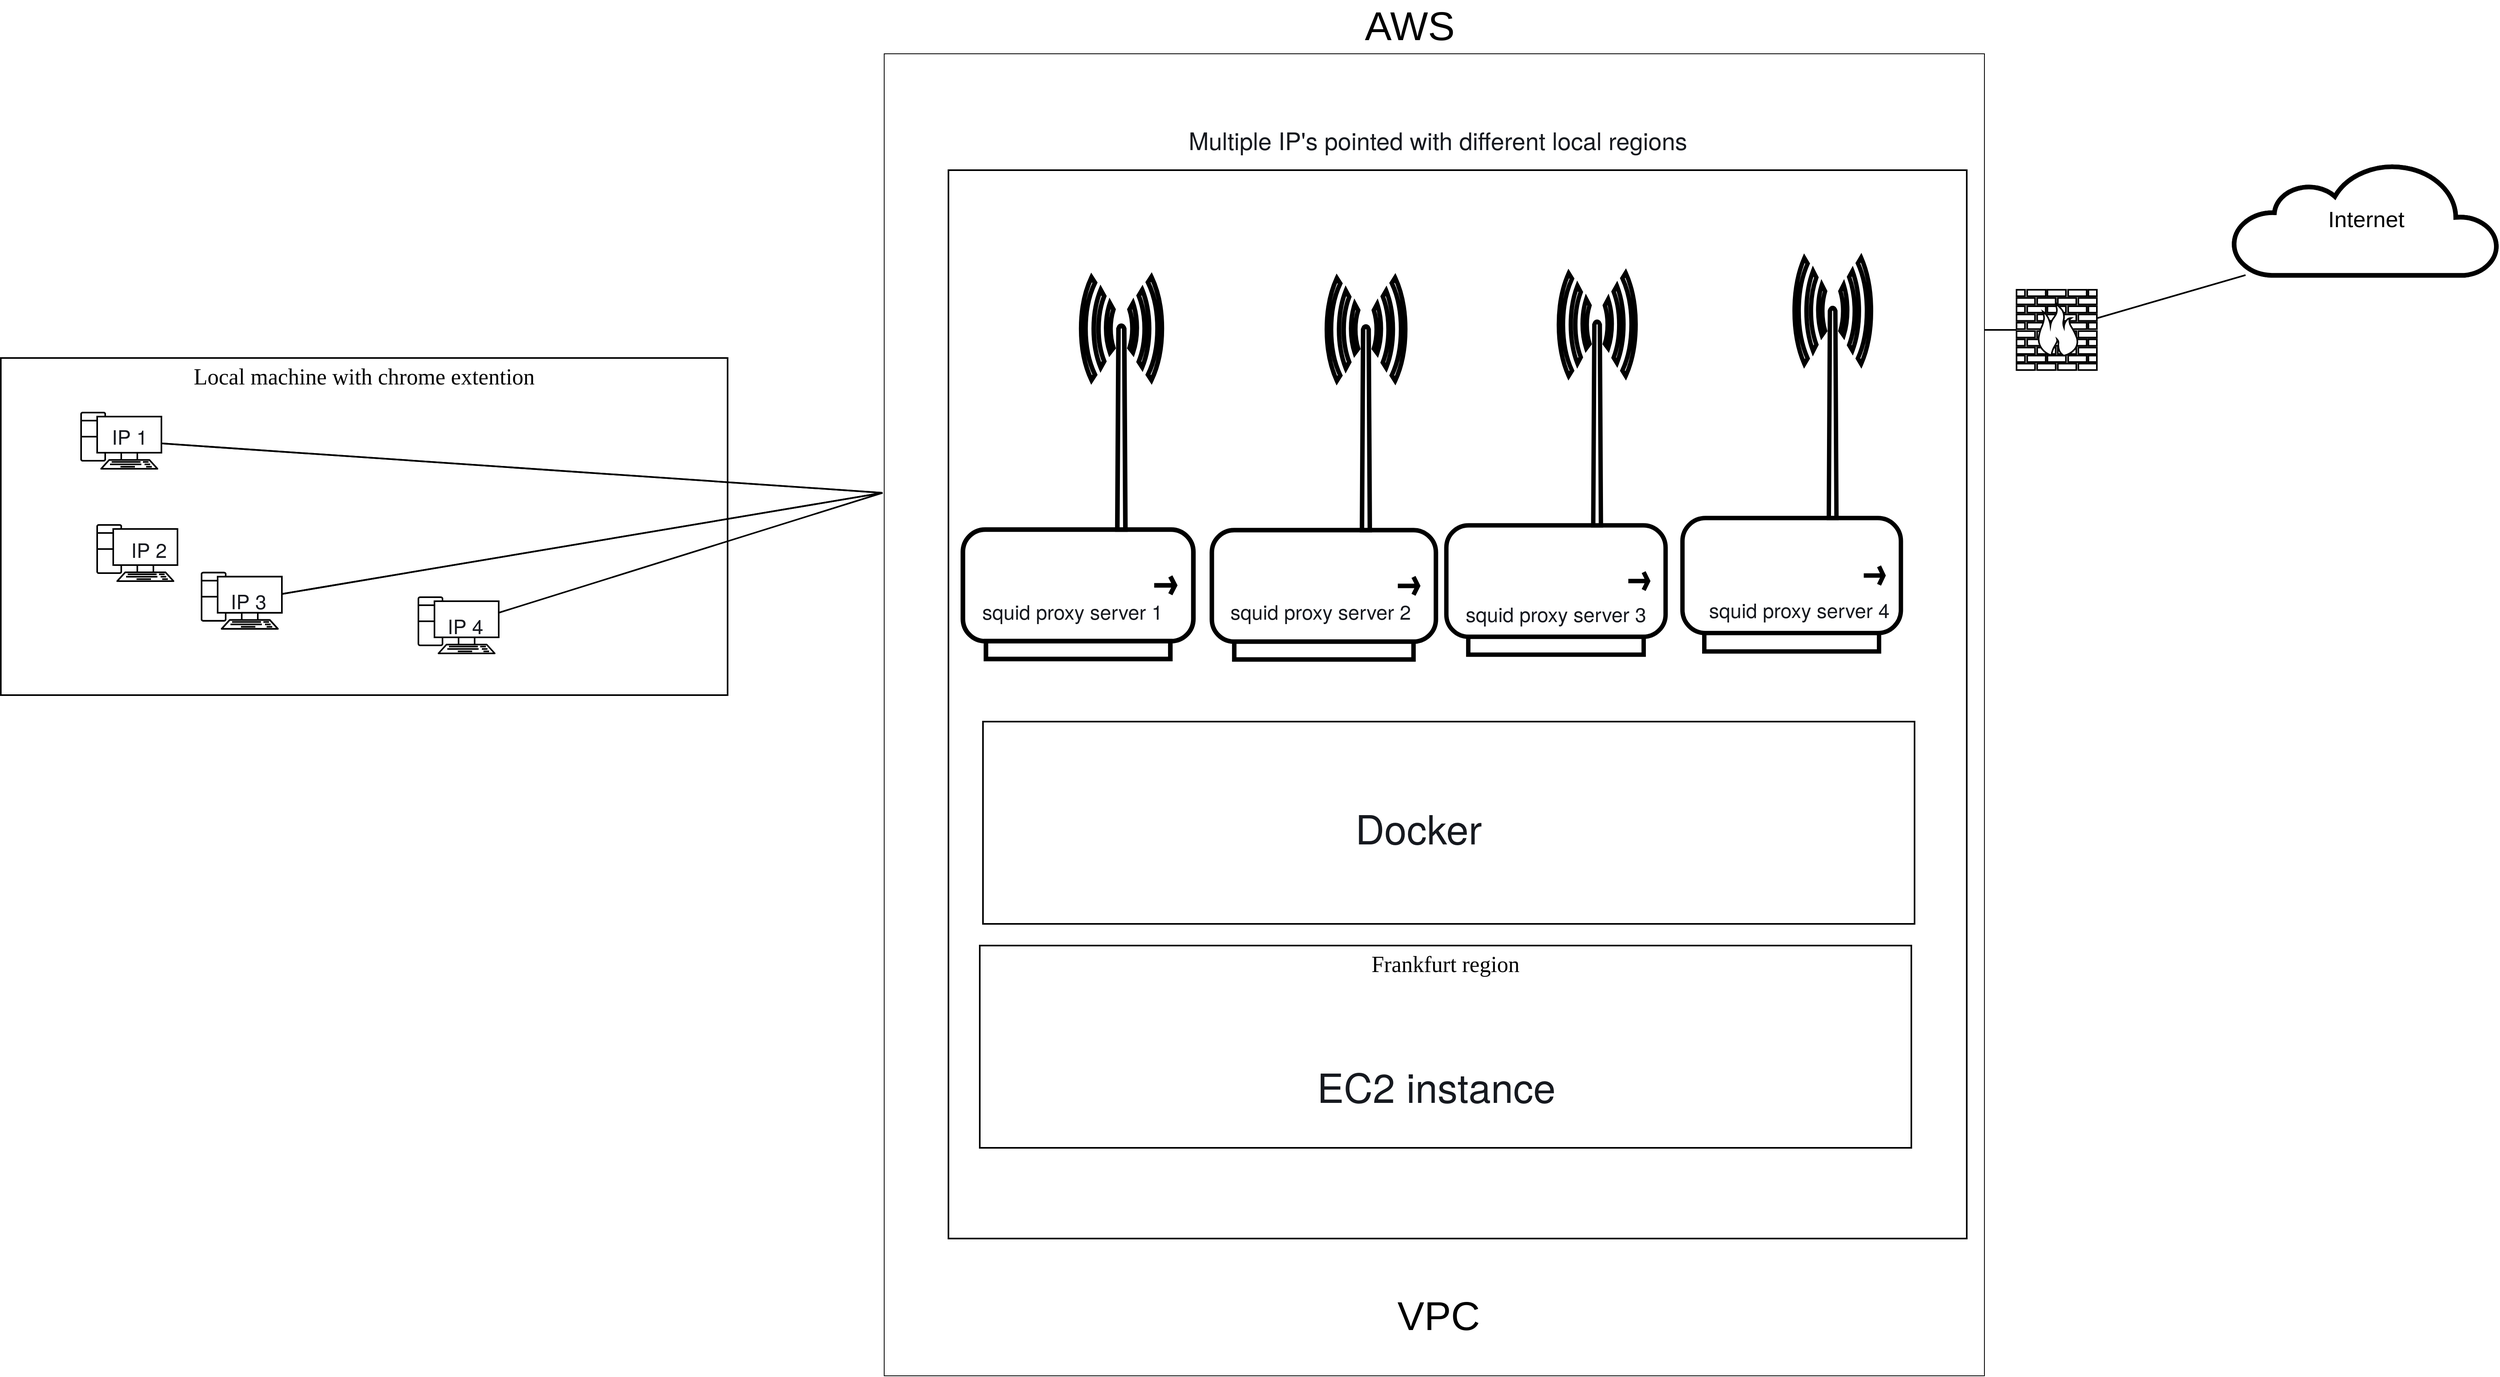 <mxfile version="13.10.1" type="github">
  <diagram name="Page-1" id="bfe91b75-5d2c-26a0-9c1d-138518896778">
    <mxGraphModel dx="5263" dy="2177" grid="0" gridSize="10" guides="1" tooltips="1" connect="1" arrows="1" fold="1" page="0" pageScale="1" pageWidth="1100" pageHeight="850" background="none" math="0" shadow="0">
      <root>
        <mxCell id="0" />
        <mxCell id="HQYTzcnKR_xj2mCuHYZr-74" value="Untitled Layer" parent="0" />
        <mxCell id="HQYTzcnKR_xj2mCuHYZr-75" value="Local machine with chrome extention&lt;br&gt;" style="whiteSpace=wrap;html=1;shadow=0;comic=0;strokeWidth=2;fillColor=none;fontFamily=Verdana;fontSize=28;align=center;arcSize=11;verticalAlign=top;" vertex="1" parent="HQYTzcnKR_xj2mCuHYZr-74">
          <mxGeometry x="-1044" y="532" width="905" height="420" as="geometry" />
        </mxCell>
        <mxCell id="HQYTzcnKR_xj2mCuHYZr-77" value="" style="verticalAlign=top;verticalLabelPosition=bottom;labelPosition=center;align=center;html=1;gradientDirection=north;strokeWidth=2;shape=mxgraph.networks.firewall;shadow=0;comic=0;" vertex="1" parent="HQYTzcnKR_xj2mCuHYZr-74">
          <mxGeometry x="1466" y="447" width="100" height="100" as="geometry" />
        </mxCell>
        <mxCell id="HQYTzcnKR_xj2mCuHYZr-78" style="edgeStyle=none;html=1;labelBackgroundColor=none;endArrow=none;endFill=0;strokeWidth=2;fontFamily=Verdana;fontSize=15;" edge="1" parent="HQYTzcnKR_xj2mCuHYZr-74" source="HQYTzcnKR_xj2mCuHYZr-79" target="HQYTzcnKR_xj2mCuHYZr-77">
          <mxGeometry relative="1" as="geometry">
            <mxPoint x="1526.0" y="517" as="targetPoint" />
          </mxGeometry>
        </mxCell>
        <mxCell id="HQYTzcnKR_xj2mCuHYZr-79" value="" style="verticalAlign=top;verticalLabelPosition=bottom;labelPosition=center;align=center;html=1;gradientDirection=north;strokeWidth=2;shape=mxgraph.networks.router;shadow=0;comic=0;" vertex="1" parent="HQYTzcnKR_xj2mCuHYZr-74">
          <mxGeometry x="1276" y="482" width="100" height="30" as="geometry" />
        </mxCell>
        <mxCell id="HQYTzcnKR_xj2mCuHYZr-80" value="" style="verticalAlign=top;verticalLabelPosition=bottom;labelPosition=center;align=center;html=1;gradientDirection=north;strokeWidth=2;shape=mxgraph.networks.pc;shadow=0;comic=0;" vertex="1" parent="HQYTzcnKR_xj2mCuHYZr-74">
          <mxGeometry x="106.0" y="365" width="100" height="70" as="geometry" />
        </mxCell>
        <mxCell id="HQYTzcnKR_xj2mCuHYZr-81" value="" style="verticalAlign=top;verticalLabelPosition=bottom;labelPosition=center;align=center;html=1;gradientDirection=north;strokeWidth=2;shape=mxgraph.networks.pc;shadow=0;comic=0;" vertex="1" parent="HQYTzcnKR_xj2mCuHYZr-74">
          <mxGeometry x="246.0" y="365" width="100" height="70" as="geometry" />
        </mxCell>
        <mxCell id="HQYTzcnKR_xj2mCuHYZr-82" value="" style="verticalAlign=top;verticalLabelPosition=bottom;labelPosition=center;align=center;html=1;gradientDirection=north;strokeWidth=2;shape=mxgraph.networks.pc;shadow=0;comic=0;" vertex="1" parent="HQYTzcnKR_xj2mCuHYZr-74">
          <mxGeometry x="366.0" y="365" width="100" height="70" as="geometry" />
        </mxCell>
        <mxCell id="HQYTzcnKR_xj2mCuHYZr-83" value="" style="verticalAlign=top;verticalLabelPosition=bottom;labelPosition=center;align=center;html=1;gradientDirection=north;strokeWidth=2;shape=mxgraph.networks.pc;shadow=0;comic=0;" vertex="1" parent="HQYTzcnKR_xj2mCuHYZr-74">
          <mxGeometry x="486.0" y="365" width="100" height="70" as="geometry" />
        </mxCell>
        <mxCell id="HQYTzcnKR_xj2mCuHYZr-84" value="" style="verticalAlign=top;verticalLabelPosition=bottom;labelPosition=center;align=center;html=1;gradientDirection=north;strokeWidth=2;shape=mxgraph.networks.pc;shadow=0;comic=0;" vertex="1" parent="HQYTzcnKR_xj2mCuHYZr-74">
          <mxGeometry x="616.0" y="365" width="100" height="70" as="geometry" />
        </mxCell>
        <mxCell id="HQYTzcnKR_xj2mCuHYZr-85" value="" style="verticalAlign=top;verticalLabelPosition=bottom;labelPosition=center;align=center;html=1;gradientDirection=north;strokeWidth=2;shape=mxgraph.networks.printer;shadow=0;comic=0;" vertex="1" parent="HQYTzcnKR_xj2mCuHYZr-74">
          <mxGeometry x="746.0" y="350" width="100" height="100" as="geometry" />
        </mxCell>
        <mxCell id="HQYTzcnKR_xj2mCuHYZr-86" style="edgeStyle=orthogonalEdgeStyle;html=1;labelBackgroundColor=none;endArrow=none;endFill=0;strokeWidth=2;fontFamily=Verdana;fontSize=15;" edge="1" parent="HQYTzcnKR_xj2mCuHYZr-74" source="HQYTzcnKR_xj2mCuHYZr-87" target="HQYTzcnKR_xj2mCuHYZr-79">
          <mxGeometry relative="1" as="geometry">
            <mxPoint x="1056.0" y="10" as="targetPoint" />
            <mxPoint x="1176" y="220" as="sourcePoint" />
            <Array as="points">
              <mxPoint x="1316" y="250" />
            </Array>
          </mxGeometry>
        </mxCell>
        <mxCell id="HQYTzcnKR_xj2mCuHYZr-87" value="" style="verticalAlign=top;verticalLabelPosition=bottom;labelPosition=center;align=center;html=1;gradientDirection=north;strokeWidth=2;shape=mxgraph.networks.wireless_hub;shadow=0;comic=0;" vertex="1" parent="HQYTzcnKR_xj2mCuHYZr-74">
          <mxGeometry x="646.0" y="175" width="100" height="85" as="geometry" />
        </mxCell>
        <mxCell id="HQYTzcnKR_xj2mCuHYZr-88" style="edgeStyle=none;html=1;labelBackgroundColor=none;endArrow=none;endFill=0;strokeWidth=2;fontFamily=Verdana;fontSize=15;" edge="1" parent="HQYTzcnKR_xj2mCuHYZr-74" source="HQYTzcnKR_xj2mCuHYZr-80" target="HQYTzcnKR_xj2mCuHYZr-87">
          <mxGeometry relative="1" as="geometry">
            <mxPoint x="626.0" y="295" as="targetPoint" />
          </mxGeometry>
        </mxCell>
        <mxCell id="HQYTzcnKR_xj2mCuHYZr-89" style="edgeStyle=none;html=1;labelBackgroundColor=none;endArrow=none;endFill=0;strokeWidth=2;fontFamily=Verdana;fontSize=15;" edge="1" parent="HQYTzcnKR_xj2mCuHYZr-74" source="HQYTzcnKR_xj2mCuHYZr-82" target="HQYTzcnKR_xj2mCuHYZr-87">
          <mxGeometry relative="1" as="geometry" />
        </mxCell>
        <mxCell id="HQYTzcnKR_xj2mCuHYZr-90" style="edgeStyle=none;html=1;labelBackgroundColor=none;endArrow=none;endFill=0;strokeWidth=2;fontFamily=Verdana;fontSize=15;" edge="1" parent="HQYTzcnKR_xj2mCuHYZr-74" source="HQYTzcnKR_xj2mCuHYZr-83" target="HQYTzcnKR_xj2mCuHYZr-87">
          <mxGeometry relative="1" as="geometry" />
        </mxCell>
        <mxCell id="HQYTzcnKR_xj2mCuHYZr-91" style="edgeStyle=none;html=1;labelBackgroundColor=none;endArrow=none;endFill=0;strokeWidth=2;fontFamily=Verdana;fontSize=15;" edge="1" parent="HQYTzcnKR_xj2mCuHYZr-74" source="HQYTzcnKR_xj2mCuHYZr-84" target="HQYTzcnKR_xj2mCuHYZr-87">
          <mxGeometry relative="1" as="geometry" />
        </mxCell>
        <mxCell id="HQYTzcnKR_xj2mCuHYZr-92" style="edgeStyle=none;html=1;labelBackgroundColor=none;endArrow=none;endFill=0;strokeWidth=2;fontFamily=Verdana;fontSize=15;" edge="1" parent="HQYTzcnKR_xj2mCuHYZr-74" source="HQYTzcnKR_xj2mCuHYZr-85" target="HQYTzcnKR_xj2mCuHYZr-87">
          <mxGeometry relative="1" as="geometry" />
        </mxCell>
        <mxCell id="HQYTzcnKR_xj2mCuHYZr-93" value="" style="verticalAlign=top;verticalLabelPosition=bottom;labelPosition=center;align=center;html=1;gradientDirection=north;strokeWidth=2;shape=mxgraph.networks.pc;shadow=0;comic=0;" vertex="1" parent="HQYTzcnKR_xj2mCuHYZr-74">
          <mxGeometry x="-944.0" y="600.002" width="100" height="70" as="geometry" />
        </mxCell>
        <mxCell id="HQYTzcnKR_xj2mCuHYZr-94" value="" style="verticalAlign=top;verticalLabelPosition=bottom;labelPosition=center;align=center;html=1;gradientDirection=north;strokeWidth=2;shape=mxgraph.networks.pc;shadow=0;comic=0;" vertex="1" parent="HQYTzcnKR_xj2mCuHYZr-74">
          <mxGeometry x="-924.0" y="740.002" width="100" height="70" as="geometry" />
        </mxCell>
        <mxCell id="HQYTzcnKR_xj2mCuHYZr-95" value="" style="verticalAlign=top;verticalLabelPosition=bottom;labelPosition=center;align=center;html=1;gradientDirection=north;strokeWidth=2;shape=mxgraph.networks.pc;shadow=0;comic=0;" vertex="1" parent="HQYTzcnKR_xj2mCuHYZr-74">
          <mxGeometry x="-794.0" y="799.412" width="100" height="70" as="geometry" />
        </mxCell>
        <mxCell id="HQYTzcnKR_xj2mCuHYZr-96" value="" style="verticalAlign=top;verticalLabelPosition=bottom;labelPosition=center;align=center;html=1;gradientDirection=north;strokeWidth=2;shape=mxgraph.networks.pc;shadow=0;comic=0;" vertex="1" parent="HQYTzcnKR_xj2mCuHYZr-74">
          <mxGeometry x="-524.0" y="830.002" width="100" height="70" as="geometry" />
        </mxCell>
        <mxCell id="HQYTzcnKR_xj2mCuHYZr-97" value="" style="verticalAlign=top;verticalLabelPosition=bottom;labelPosition=center;align=center;html=1;gradientDirection=north;strokeWidth=2;shape=mxgraph.networks.pc;shadow=0;comic=0;" vertex="1" parent="HQYTzcnKR_xj2mCuHYZr-74">
          <mxGeometry x="616.0" y="799.412" width="100" height="70" as="geometry" />
        </mxCell>
        <mxCell id="HQYTzcnKR_xj2mCuHYZr-98" style="edgeStyle=orthogonalEdgeStyle;html=1;labelBackgroundColor=none;endArrow=none;endFill=0;strokeWidth=2;fontFamily=Verdana;fontSize=15;" edge="1" parent="HQYTzcnKR_xj2mCuHYZr-74" source="HQYTzcnKR_xj2mCuHYZr-99" target="HQYTzcnKR_xj2mCuHYZr-79">
          <mxGeometry relative="1" as="geometry">
            <mxPoint x="1156" y="30" as="targetPoint" />
            <Array as="points">
              <mxPoint x="1316" y="680" />
            </Array>
          </mxGeometry>
        </mxCell>
        <mxCell id="HQYTzcnKR_xj2mCuHYZr-99" value="" style="verticalAlign=top;verticalLabelPosition=bottom;labelPosition=center;align=center;html=1;gradientDirection=north;strokeWidth=2;shape=mxgraph.networks.wireless_hub;shadow=0;comic=0;" vertex="1" parent="HQYTzcnKR_xj2mCuHYZr-74">
          <mxGeometry x="646.0" y="609.412" width="100" height="85" as="geometry" />
        </mxCell>
        <mxCell id="HQYTzcnKR_xj2mCuHYZr-100" style="edgeStyle=none;html=1;labelBackgroundColor=none;endArrow=none;endFill=0;strokeWidth=2;fontFamily=Verdana;fontSize=15;entryX=0;entryY=0.5;entryDx=0;entryDy=0;" edge="1" parent="HQYTzcnKR_xj2mCuHYZr-74" source="HQYTzcnKR_xj2mCuHYZr-93">
          <mxGeometry relative="1" as="geometry">
            <mxPoint x="54" y="700" as="targetPoint" />
          </mxGeometry>
        </mxCell>
        <mxCell id="HQYTzcnKR_xj2mCuHYZr-101" style="edgeStyle=none;html=1;labelBackgroundColor=none;endArrow=none;endFill=0;strokeWidth=2;fontFamily=Verdana;fontSize=15;entryX=0;entryY=0.5;entryDx=0;entryDy=0;" edge="1" parent="HQYTzcnKR_xj2mCuHYZr-74" source="HQYTzcnKR_xj2mCuHYZr-95">
          <mxGeometry relative="1" as="geometry">
            <mxPoint x="54" y="700" as="targetPoint" />
          </mxGeometry>
        </mxCell>
        <mxCell id="HQYTzcnKR_xj2mCuHYZr-102" style="edgeStyle=none;html=1;labelBackgroundColor=none;endArrow=none;endFill=0;strokeWidth=2;fontFamily=Verdana;fontSize=15;entryX=0;entryY=0.5;entryDx=0;entryDy=0;" edge="1" parent="HQYTzcnKR_xj2mCuHYZr-74" source="HQYTzcnKR_xj2mCuHYZr-96">
          <mxGeometry relative="1" as="geometry">
            <mxPoint x="54" y="700" as="targetPoint" />
          </mxGeometry>
        </mxCell>
        <mxCell id="HQYTzcnKR_xj2mCuHYZr-103" style="edgeStyle=none;html=1;labelBackgroundColor=none;endArrow=none;endFill=0;strokeWidth=2;fontFamily=Verdana;fontSize=15;" edge="1" parent="HQYTzcnKR_xj2mCuHYZr-74" source="HQYTzcnKR_xj2mCuHYZr-97" target="HQYTzcnKR_xj2mCuHYZr-99">
          <mxGeometry relative="1" as="geometry" />
        </mxCell>
        <mxCell id="HQYTzcnKR_xj2mCuHYZr-104" value="Internet" style="html=1;gradientDirection=north;strokeWidth=2;shape=mxgraph.networks.cloud;shadow=0;comic=0;align=center;fontSize=28;" vertex="1" parent="HQYTzcnKR_xj2mCuHYZr-74">
          <mxGeometry x="1736" y="289" width="330" height="140" as="geometry" />
        </mxCell>
        <mxCell id="HQYTzcnKR_xj2mCuHYZr-111" value="" style="verticalAlign=top;verticalLabelPosition=bottom;labelPosition=center;align=center;html=1;gradientDirection=north;strokeWidth=2;shape=mxgraph.networks.pc;shadow=0;comic=0;" vertex="1" parent="HQYTzcnKR_xj2mCuHYZr-74">
          <mxGeometry x="106.0" y="1270.412" width="100" height="70" as="geometry" />
        </mxCell>
        <mxCell id="HQYTzcnKR_xj2mCuHYZr-112" value="" style="verticalAlign=top;verticalLabelPosition=bottom;labelPosition=center;align=center;html=1;gradientDirection=north;strokeWidth=2;shape=mxgraph.networks.pc;shadow=0;comic=0;" vertex="1" parent="HQYTzcnKR_xj2mCuHYZr-74">
          <mxGeometry x="246.0" y="1270.412" width="100" height="70" as="geometry" />
        </mxCell>
        <mxCell id="HQYTzcnKR_xj2mCuHYZr-113" value="" style="verticalAlign=top;verticalLabelPosition=bottom;labelPosition=center;align=center;html=1;gradientDirection=north;strokeWidth=2;shape=mxgraph.networks.pc;shadow=0;comic=0;" vertex="1" parent="HQYTzcnKR_xj2mCuHYZr-74">
          <mxGeometry x="366.0" y="1270.412" width="100" height="70" as="geometry" />
        </mxCell>
        <mxCell id="HQYTzcnKR_xj2mCuHYZr-114" value="" style="verticalAlign=top;verticalLabelPosition=bottom;labelPosition=center;align=center;html=1;gradientDirection=north;strokeWidth=2;shape=mxgraph.networks.pc;shadow=0;comic=0;" vertex="1" parent="HQYTzcnKR_xj2mCuHYZr-74">
          <mxGeometry x="486.0" y="1270.412" width="100" height="70" as="geometry" />
        </mxCell>
        <mxCell id="HQYTzcnKR_xj2mCuHYZr-115" value="" style="verticalAlign=top;verticalLabelPosition=bottom;labelPosition=center;align=center;html=1;gradientDirection=north;strokeWidth=2;shape=mxgraph.networks.pc;shadow=0;comic=0;" vertex="1" parent="HQYTzcnKR_xj2mCuHYZr-74">
          <mxGeometry x="616.0" y="1270.412" width="100" height="70" as="geometry" />
        </mxCell>
        <mxCell id="HQYTzcnKR_xj2mCuHYZr-116" value="" style="verticalAlign=top;verticalLabelPosition=bottom;labelPosition=center;align=center;html=1;gradientDirection=north;strokeWidth=2;shape=mxgraph.networks.printer;shadow=0;comic=0;" vertex="1" parent="HQYTzcnKR_xj2mCuHYZr-74">
          <mxGeometry x="746.0" y="1255.412" width="100" height="100" as="geometry" />
        </mxCell>
        <mxCell id="HQYTzcnKR_xj2mCuHYZr-117" style="edgeStyle=orthogonalEdgeStyle;html=1;labelBackgroundColor=none;endArrow=none;endFill=0;strokeWidth=2;fontFamily=Verdana;fontSize=28;" edge="1" parent="HQYTzcnKR_xj2mCuHYZr-74" source="HQYTzcnKR_xj2mCuHYZr-118" target="HQYTzcnKR_xj2mCuHYZr-79">
          <mxGeometry relative="1" as="geometry">
            <mxPoint x="1216" y="360" as="targetPoint" />
            <Array as="points">
              <mxPoint x="1346" y="1152" />
            </Array>
          </mxGeometry>
        </mxCell>
        <mxCell id="HQYTzcnKR_xj2mCuHYZr-118" value="" style="verticalAlign=top;verticalLabelPosition=bottom;labelPosition=center;align=center;html=1;gradientDirection=north;strokeWidth=2;shape=mxgraph.networks.wireless_hub;shadow=0;comic=0;" vertex="1" parent="HQYTzcnKR_xj2mCuHYZr-74">
          <mxGeometry x="646.0" y="1080.412" width="100" height="85" as="geometry" />
        </mxCell>
        <mxCell id="HQYTzcnKR_xj2mCuHYZr-119" style="edgeStyle=none;html=1;labelBackgroundColor=none;endArrow=none;endFill=0;strokeWidth=2;fontFamily=Verdana;fontSize=15;" edge="1" parent="HQYTzcnKR_xj2mCuHYZr-74" source="HQYTzcnKR_xj2mCuHYZr-111" target="HQYTzcnKR_xj2mCuHYZr-118">
          <mxGeometry relative="1" as="geometry">
            <mxPoint x="626.0" y="1200.412" as="targetPoint" />
          </mxGeometry>
        </mxCell>
        <mxCell id="HQYTzcnKR_xj2mCuHYZr-120" style="edgeStyle=none;html=1;labelBackgroundColor=none;endArrow=none;endFill=0;strokeWidth=2;fontFamily=Verdana;fontSize=15;" edge="1" parent="HQYTzcnKR_xj2mCuHYZr-74" source="HQYTzcnKR_xj2mCuHYZr-113" target="HQYTzcnKR_xj2mCuHYZr-118">
          <mxGeometry relative="1" as="geometry" />
        </mxCell>
        <mxCell id="HQYTzcnKR_xj2mCuHYZr-121" style="edgeStyle=none;html=1;labelBackgroundColor=none;endArrow=none;endFill=0;strokeWidth=2;fontFamily=Verdana;fontSize=15;" edge="1" parent="HQYTzcnKR_xj2mCuHYZr-74" source="HQYTzcnKR_xj2mCuHYZr-114" target="HQYTzcnKR_xj2mCuHYZr-118">
          <mxGeometry relative="1" as="geometry" />
        </mxCell>
        <mxCell id="HQYTzcnKR_xj2mCuHYZr-122" style="edgeStyle=none;html=1;labelBackgroundColor=none;endArrow=none;endFill=0;strokeWidth=2;fontFamily=Verdana;fontSize=15;" edge="1" parent="HQYTzcnKR_xj2mCuHYZr-74" source="HQYTzcnKR_xj2mCuHYZr-115" target="HQYTzcnKR_xj2mCuHYZr-118">
          <mxGeometry relative="1" as="geometry" />
        </mxCell>
        <mxCell id="HQYTzcnKR_xj2mCuHYZr-123" style="edgeStyle=none;html=1;labelBackgroundColor=none;endArrow=none;endFill=0;strokeWidth=2;fontFamily=Verdana;fontSize=15;" edge="1" parent="HQYTzcnKR_xj2mCuHYZr-74" source="HQYTzcnKR_xj2mCuHYZr-116" target="HQYTzcnKR_xj2mCuHYZr-118">
          <mxGeometry relative="1" as="geometry" />
        </mxCell>
        <mxCell id="HQYTzcnKR_xj2mCuHYZr-124" value="" style="whiteSpace=wrap;html=1;" vertex="1" parent="HQYTzcnKR_xj2mCuHYZr-74">
          <mxGeometry x="136" y="890" width="730" height="80" as="geometry" />
        </mxCell>
        <mxCell id="HQYTzcnKR_xj2mCuHYZr-125" value="" style="whiteSpace=wrap;html=1;" vertex="1" parent="HQYTzcnKR_xj2mCuHYZr-74">
          <mxGeometry x="56" y="153" width="1370" height="1647" as="geometry" />
        </mxCell>
        <mxCell id="HQYTzcnKR_xj2mCuHYZr-126" value="" style="verticalAlign=top;verticalLabelPosition=bottom;labelPosition=center;align=center;html=1;gradientDirection=north;strokeWidth=2;shape=mxgraph.networks.wireless_hub;shadow=0;comic=0;" vertex="1" parent="HQYTzcnKR_xj2mCuHYZr-74">
          <mxGeometry x="154" y="431" width="287" height="476" as="geometry" />
        </mxCell>
        <mxCell id="HQYTzcnKR_xj2mCuHYZr-127" value="" style="verticalAlign=top;verticalLabelPosition=bottom;labelPosition=center;align=center;html=1;gradientDirection=north;strokeWidth=2;shape=mxgraph.networks.wireless_hub;shadow=0;comic=0;" vertex="1" parent="HQYTzcnKR_xj2mCuHYZr-74">
          <mxGeometry x="464" y="432" width="279" height="475.59" as="geometry" />
        </mxCell>
        <mxCell id="HQYTzcnKR_xj2mCuHYZr-128" value="" style="verticalAlign=top;verticalLabelPosition=bottom;labelPosition=center;align=center;html=1;gradientDirection=north;strokeWidth=2;shape=mxgraph.networks.wireless_hub;shadow=0;comic=0;" vertex="1" parent="HQYTzcnKR_xj2mCuHYZr-74">
          <mxGeometry x="756" y="426" width="273" height="475.59" as="geometry" />
        </mxCell>
        <mxCell id="HQYTzcnKR_xj2mCuHYZr-129" value="VPC" style="text;html=1;resizable=0;autosize=1;align=center;verticalAlign=middle;points=[];fillColor=none;strokeColor=none;fontSize=50;" vertex="1" parent="HQYTzcnKR_xj2mCuHYZr-74">
          <mxGeometry x="686" y="1690" width="120" height="70" as="geometry" />
        </mxCell>
        <mxCell id="HQYTzcnKR_xj2mCuHYZr-130" value="&lt;span style=&quot;color: rgb(22 , 25 , 31) ; font-family: &amp;#34;amazon ember&amp;#34; , &amp;#34;helvetica neue&amp;#34; , &amp;#34;roboto&amp;#34; , &amp;#34;arial&amp;#34; , sans-serif ; text-align: left ; background-color: rgb(255 , 255 , 255)&quot;&gt;EC2 instance&lt;/span&gt;" style="text;html=1;resizable=0;autosize=1;align=center;verticalAlign=middle;points=[];fillColor=none;strokeColor=none;fontSize=50;" vertex="1" parent="HQYTzcnKR_xj2mCuHYZr-74">
          <mxGeometry x="589" y="1408" width="307" height="64" as="geometry" />
        </mxCell>
        <mxCell id="1" parent="0" visible="0" />
        <mxCell id="7c3789c024ecab99-81" value="Campus wing C" style="whiteSpace=wrap;html=1;shadow=0;comic=0;strokeWidth=2;fillColor=none;fontFamily=Verdana;fontSize=28;align=center;arcSize=11;verticalAlign=top;" parent="1" vertex="1">
          <mxGeometry x="-1002" y="904" width="905" height="420" as="geometry" />
        </mxCell>
        <mxCell id="7c3789c024ecab99-55" style="edgeStyle=none;html=1;labelBackgroundColor=none;endArrow=none;endFill=0;strokeWidth=2;fontFamily=Verdana;fontSize=28;" parent="1" source="7c3789c024ecab99-8" target="7c3789c024ecab99-54" edge="1">
          <mxGeometry relative="1" as="geometry">
            <mxPoint x="1660" y="837.0" as="targetPoint" />
          </mxGeometry>
        </mxCell>
        <mxCell id="7c3789c024ecab99-8" value="" style="verticalAlign=top;verticalLabelPosition=bottom;labelPosition=center;align=center;html=1;gradientDirection=north;strokeWidth=2;shape=mxgraph.networks.firewall;shadow=0;comic=0;" parent="1" vertex="1">
          <mxGeometry x="1490" y="847" width="100" height="100" as="geometry" />
        </mxCell>
        <mxCell id="7c3789c024ecab99-52" style="edgeStyle=none;html=1;labelBackgroundColor=none;endArrow=none;endFill=0;strokeWidth=2;fontFamily=Verdana;fontSize=15;" parent="1" source="7c3789c024ecab99-10" target="7c3789c024ecab99-8" edge="1">
          <mxGeometry relative="1" as="geometry">
            <mxPoint x="1550.0" y="917" as="targetPoint" />
          </mxGeometry>
        </mxCell>
        <mxCell id="7c3789c024ecab99-10" value="" style="verticalAlign=top;verticalLabelPosition=bottom;labelPosition=center;align=center;html=1;gradientDirection=north;strokeWidth=2;shape=mxgraph.networks.router;shadow=0;comic=0;" parent="1" vertex="1">
          <mxGeometry x="1300" y="882" width="100" height="30" as="geometry" />
        </mxCell>
        <mxCell id="7c3789c024ecab99-20" value="" style="verticalAlign=top;verticalLabelPosition=bottom;labelPosition=center;align=center;html=1;gradientDirection=north;strokeWidth=2;shape=mxgraph.networks.pc;shadow=0;comic=0;" parent="1" vertex="1">
          <mxGeometry x="130.0" y="765" width="100" height="70" as="geometry" />
        </mxCell>
        <mxCell id="7c3789c024ecab99-21" value="" style="verticalAlign=top;verticalLabelPosition=bottom;labelPosition=center;align=center;html=1;gradientDirection=north;strokeWidth=2;shape=mxgraph.networks.pc;shadow=0;comic=0;" parent="1" vertex="1">
          <mxGeometry x="270.0" y="765" width="100" height="70" as="geometry" />
        </mxCell>
        <mxCell id="7c3789c024ecab99-23" value="" style="verticalAlign=top;verticalLabelPosition=bottom;labelPosition=center;align=center;html=1;gradientDirection=north;strokeWidth=2;shape=mxgraph.networks.pc;shadow=0;comic=0;" parent="1" vertex="1">
          <mxGeometry x="390.0" y="765" width="100" height="70" as="geometry" />
        </mxCell>
        <mxCell id="7c3789c024ecab99-25" value="" style="verticalAlign=top;verticalLabelPosition=bottom;labelPosition=center;align=center;html=1;gradientDirection=north;strokeWidth=2;shape=mxgraph.networks.pc;shadow=0;comic=0;" parent="1" vertex="1">
          <mxGeometry x="510.0" y="765" width="100" height="70" as="geometry" />
        </mxCell>
        <mxCell id="7c3789c024ecab99-27" value="" style="verticalAlign=top;verticalLabelPosition=bottom;labelPosition=center;align=center;html=1;gradientDirection=north;strokeWidth=2;shape=mxgraph.networks.pc;shadow=0;comic=0;" parent="1" vertex="1">
          <mxGeometry x="640.0" y="765" width="100" height="70" as="geometry" />
        </mxCell>
        <mxCell id="7c3789c024ecab99-29" value="" style="verticalAlign=top;verticalLabelPosition=bottom;labelPosition=center;align=center;html=1;gradientDirection=north;strokeWidth=2;shape=mxgraph.networks.printer;shadow=0;comic=0;" parent="1" vertex="1">
          <mxGeometry x="770.0" y="750" width="100" height="100" as="geometry" />
        </mxCell>
        <mxCell id="7c3789c024ecab99-50" style="edgeStyle=orthogonalEdgeStyle;html=1;labelBackgroundColor=none;endArrow=none;endFill=0;strokeWidth=2;fontFamily=Verdana;fontSize=15;" parent="1" source="7c3789c024ecab99-30" target="7c3789c024ecab99-10" edge="1">
          <mxGeometry relative="1" as="geometry">
            <mxPoint x="1080.0" y="410" as="targetPoint" />
            <mxPoint x="1200" y="620" as="sourcePoint" />
            <Array as="points">
              <mxPoint x="1340" y="650" />
            </Array>
          </mxGeometry>
        </mxCell>
        <mxCell id="7c3789c024ecab99-30" value="" style="verticalAlign=top;verticalLabelPosition=bottom;labelPosition=center;align=center;html=1;gradientDirection=north;strokeWidth=2;shape=mxgraph.networks.wireless_hub;shadow=0;comic=0;" parent="1" vertex="1">
          <mxGeometry x="670.0" y="575" width="100" height="85" as="geometry" />
        </mxCell>
        <mxCell id="7c3789c024ecab99-19" style="edgeStyle=none;html=1;labelBackgroundColor=none;endArrow=none;endFill=0;strokeWidth=2;fontFamily=Verdana;fontSize=15;" parent="1" source="7c3789c024ecab99-20" target="7c3789c024ecab99-30" edge="1">
          <mxGeometry relative="1" as="geometry">
            <mxPoint x="650.0" y="695" as="targetPoint" />
          </mxGeometry>
        </mxCell>
        <mxCell id="7c3789c024ecab99-22" style="edgeStyle=none;html=1;labelBackgroundColor=none;endArrow=none;endFill=0;strokeWidth=2;fontFamily=Verdana;fontSize=15;" parent="1" source="7c3789c024ecab99-23" target="7c3789c024ecab99-30" edge="1">
          <mxGeometry relative="1" as="geometry" />
        </mxCell>
        <mxCell id="7c3789c024ecab99-24" style="edgeStyle=none;html=1;labelBackgroundColor=none;endArrow=none;endFill=0;strokeWidth=2;fontFamily=Verdana;fontSize=15;" parent="1" source="7c3789c024ecab99-25" target="7c3789c024ecab99-30" edge="1">
          <mxGeometry relative="1" as="geometry" />
        </mxCell>
        <mxCell id="7c3789c024ecab99-26" style="edgeStyle=none;html=1;labelBackgroundColor=none;endArrow=none;endFill=0;strokeWidth=2;fontFamily=Verdana;fontSize=15;" parent="1" source="7c3789c024ecab99-27" target="7c3789c024ecab99-30" edge="1">
          <mxGeometry relative="1" as="geometry" />
        </mxCell>
        <mxCell id="7c3789c024ecab99-28" style="edgeStyle=none;html=1;labelBackgroundColor=none;endArrow=none;endFill=0;strokeWidth=2;fontFamily=Verdana;fontSize=15;" parent="1" source="7c3789c024ecab99-29" target="7c3789c024ecab99-30" edge="1">
          <mxGeometry relative="1" as="geometry" />
        </mxCell>
        <mxCell id="7c3789c024ecab99-34" value="" style="verticalAlign=top;verticalLabelPosition=bottom;labelPosition=center;align=center;html=1;gradientDirection=north;strokeWidth=2;shape=mxgraph.networks.pc;shadow=0;comic=0;" parent="1" vertex="1">
          <mxGeometry x="-920.0" y="1000.002" width="100" height="70" as="geometry" />
        </mxCell>
        <mxCell id="7c3789c024ecab99-35" value="" style="verticalAlign=top;verticalLabelPosition=bottom;labelPosition=center;align=center;html=1;gradientDirection=north;strokeWidth=2;shape=mxgraph.networks.pc;shadow=0;comic=0;" parent="1" vertex="1">
          <mxGeometry x="-900.0" y="1140.002" width="100" height="70" as="geometry" />
        </mxCell>
        <mxCell id="7c3789c024ecab99-37" value="" style="verticalAlign=top;verticalLabelPosition=bottom;labelPosition=center;align=center;html=1;gradientDirection=north;strokeWidth=2;shape=mxgraph.networks.pc;shadow=0;comic=0;" parent="1" vertex="1">
          <mxGeometry x="-770.0" y="1199.412" width="100" height="70" as="geometry" />
        </mxCell>
        <mxCell id="7c3789c024ecab99-39" value="" style="verticalAlign=top;verticalLabelPosition=bottom;labelPosition=center;align=center;html=1;gradientDirection=north;strokeWidth=2;shape=mxgraph.networks.pc;shadow=0;comic=0;" parent="1" vertex="1">
          <mxGeometry x="-450.0" y="1250.002" width="100" height="70" as="geometry" />
        </mxCell>
        <mxCell id="7c3789c024ecab99-41" value="" style="verticalAlign=top;verticalLabelPosition=bottom;labelPosition=center;align=center;html=1;gradientDirection=north;strokeWidth=2;shape=mxgraph.networks.pc;shadow=0;comic=0;" parent="1" vertex="1">
          <mxGeometry x="640.0" y="1199.412" width="100" height="70" as="geometry" />
        </mxCell>
        <mxCell id="7c3789c024ecab99-51" style="edgeStyle=orthogonalEdgeStyle;html=1;labelBackgroundColor=none;endArrow=none;endFill=0;strokeWidth=2;fontFamily=Verdana;fontSize=15;" parent="1" source="7c3789c024ecab99-44" target="7c3789c024ecab99-10" edge="1">
          <mxGeometry relative="1" as="geometry">
            <mxPoint x="1180" y="430" as="targetPoint" />
            <Array as="points">
              <mxPoint x="1340" y="1080" />
            </Array>
          </mxGeometry>
        </mxCell>
        <mxCell id="7c3789c024ecab99-44" value="" style="verticalAlign=top;verticalLabelPosition=bottom;labelPosition=center;align=center;html=1;gradientDirection=north;strokeWidth=2;shape=mxgraph.networks.wireless_hub;shadow=0;comic=0;" parent="1" vertex="1">
          <mxGeometry x="670.0" y="1009.412" width="100" height="85" as="geometry" />
        </mxCell>
        <mxCell id="7c3789c024ecab99-33" style="edgeStyle=none;html=1;labelBackgroundColor=none;endArrow=none;endFill=0;strokeWidth=2;fontFamily=Verdana;fontSize=15;entryX=0;entryY=0.5;entryDx=0;entryDy=0;" parent="1" source="7c3789c024ecab99-34" edge="1">
          <mxGeometry relative="1" as="geometry">
            <mxPoint x="78" y="1100" as="targetPoint" />
          </mxGeometry>
        </mxCell>
        <mxCell id="7c3789c024ecab99-36" style="edgeStyle=none;html=1;labelBackgroundColor=none;endArrow=none;endFill=0;strokeWidth=2;fontFamily=Verdana;fontSize=15;entryX=0;entryY=0.5;entryDx=0;entryDy=0;" parent="1" source="7c3789c024ecab99-37" edge="1">
          <mxGeometry relative="1" as="geometry">
            <mxPoint x="78" y="1100" as="targetPoint" />
          </mxGeometry>
        </mxCell>
        <mxCell id="7c3789c024ecab99-38" style="edgeStyle=none;html=1;labelBackgroundColor=none;endArrow=none;endFill=0;strokeWidth=2;fontFamily=Verdana;fontSize=15;entryX=0;entryY=0.5;entryDx=0;entryDy=0;" parent="1" source="7c3789c024ecab99-39" edge="1">
          <mxGeometry relative="1" as="geometry">
            <mxPoint x="78" y="1100" as="targetPoint" />
          </mxGeometry>
        </mxCell>
        <mxCell id="7c3789c024ecab99-40" style="edgeStyle=none;html=1;labelBackgroundColor=none;endArrow=none;endFill=0;strokeWidth=2;fontFamily=Verdana;fontSize=15;" parent="1" source="7c3789c024ecab99-41" target="7c3789c024ecab99-44" edge="1">
          <mxGeometry relative="1" as="geometry" />
        </mxCell>
        <mxCell id="7c3789c024ecab99-53" value="Internet" style="html=1;gradientDirection=north;strokeWidth=2;shape=mxgraph.networks.cloud;shadow=0;comic=0;align=center;fontSize=28;" parent="1" vertex="1">
          <mxGeometry x="1760" y="689" width="330" height="140" as="geometry" />
        </mxCell>
        <mxCell id="7c3789c024ecab99-56" style="edgeStyle=none;html=1;labelBackgroundColor=none;endArrow=none;endFill=0;strokeWidth=2;fontFamily=Verdana;fontSize=28;" parent="1" source="7c3789c024ecab99-54" target="7c3789c024ecab99-53" edge="1">
          <mxGeometry relative="1" as="geometry" />
        </mxCell>
        <mxCell id="7c3789c024ecab99-54" value="" style="verticalAlign=top;verticalLabelPosition=bottom;labelPosition=center;align=center;html=1;gradientDirection=north;strokeWidth=2;shape=mxgraph.networks.router;shadow=0;comic=0;" parent="1" vertex="1">
          <mxGeometry x="1640" y="882" width="100" height="30" as="geometry" />
        </mxCell>
        <mxCell id="7c3789c024ecab99-60" style="edgeStyle=none;html=1;labelBackgroundColor=none;endArrow=none;endFill=0;strokeWidth=2;fontFamily=Verdana;fontSize=28;" parent="1" source="7c3789c024ecab99-57" target="7c3789c024ecab99-54" edge="1">
          <mxGeometry relative="1" as="geometry" />
        </mxCell>
        <mxCell id="7c3789c024ecab99-57" value="" style="verticalAlign=top;verticalLabelPosition=bottom;labelPosition=center;align=center;html=1;gradientDirection=north;strokeWidth=2;shape=mxgraph.networks.storage;shadow=0;comic=0;" parent="1" vertex="1">
          <mxGeometry x="1510" y="1079" width="100" height="100" as="geometry" />
        </mxCell>
        <mxCell id="7c3789c024ecab99-59" style="edgeStyle=none;html=1;labelBackgroundColor=none;endArrow=none;endFill=0;strokeWidth=2;fontFamily=Verdana;fontSize=28;" parent="1" source="7c3789c024ecab99-58" target="7c3789c024ecab99-54" edge="1">
          <mxGeometry relative="1" as="geometry">
            <mxPoint x="1570" y="827" as="targetPoint" />
          </mxGeometry>
        </mxCell>
        <mxCell id="7c3789c024ecab99-58" value="" style="verticalAlign=top;verticalLabelPosition=bottom;labelPosition=center;align=center;html=1;gradientDirection=north;strokeWidth=2;shape=mxgraph.networks.server_storage;shadow=0;comic=0;" parent="1" vertex="1">
          <mxGeometry x="1540" y="605" width="105" height="105" as="geometry" />
        </mxCell>
        <mxCell id="7c3789c024ecab99-61" value="" style="verticalAlign=top;verticalLabelPosition=bottom;labelPosition=center;align=center;html=1;gradientDirection=north;strokeWidth=2;shape=mxgraph.networks.pc;shadow=0;comic=0;" parent="1" vertex="1">
          <mxGeometry x="130.0" y="1670.412" width="100" height="70" as="geometry" />
        </mxCell>
        <mxCell id="7c3789c024ecab99-62" value="" style="verticalAlign=top;verticalLabelPosition=bottom;labelPosition=center;align=center;html=1;gradientDirection=north;strokeWidth=2;shape=mxgraph.networks.pc;shadow=0;comic=0;" parent="1" vertex="1">
          <mxGeometry x="270.0" y="1670.412" width="100" height="70" as="geometry" />
        </mxCell>
        <mxCell id="7c3789c024ecab99-63" value="" style="verticalAlign=top;verticalLabelPosition=bottom;labelPosition=center;align=center;html=1;gradientDirection=north;strokeWidth=2;shape=mxgraph.networks.pc;shadow=0;comic=0;" parent="1" vertex="1">
          <mxGeometry x="390.0" y="1670.412" width="100" height="70" as="geometry" />
        </mxCell>
        <mxCell id="7c3789c024ecab99-64" value="" style="verticalAlign=top;verticalLabelPosition=bottom;labelPosition=center;align=center;html=1;gradientDirection=north;strokeWidth=2;shape=mxgraph.networks.pc;shadow=0;comic=0;" parent="1" vertex="1">
          <mxGeometry x="510.0" y="1670.412" width="100" height="70" as="geometry" />
        </mxCell>
        <mxCell id="7c3789c024ecab99-65" value="" style="verticalAlign=top;verticalLabelPosition=bottom;labelPosition=center;align=center;html=1;gradientDirection=north;strokeWidth=2;shape=mxgraph.networks.pc;shadow=0;comic=0;" parent="1" vertex="1">
          <mxGeometry x="640.0" y="1670.412" width="100" height="70" as="geometry" />
        </mxCell>
        <mxCell id="7c3789c024ecab99-66" value="" style="verticalAlign=top;verticalLabelPosition=bottom;labelPosition=center;align=center;html=1;gradientDirection=north;strokeWidth=2;shape=mxgraph.networks.printer;shadow=0;comic=0;" parent="1" vertex="1">
          <mxGeometry x="770.0" y="1655.412" width="100" height="100" as="geometry" />
        </mxCell>
        <mxCell id="7c3789c024ecab99-75" style="edgeStyle=orthogonalEdgeStyle;html=1;labelBackgroundColor=none;endArrow=none;endFill=0;strokeWidth=2;fontFamily=Verdana;fontSize=28;" parent="1" source="7c3789c024ecab99-67" target="7c3789c024ecab99-10" edge="1">
          <mxGeometry relative="1" as="geometry">
            <mxPoint x="1240" y="760" as="targetPoint" />
            <Array as="points">
              <mxPoint x="1370" y="1552" />
            </Array>
          </mxGeometry>
        </mxCell>
        <mxCell id="7c3789c024ecab99-67" value="" style="verticalAlign=top;verticalLabelPosition=bottom;labelPosition=center;align=center;html=1;gradientDirection=north;strokeWidth=2;shape=mxgraph.networks.wireless_hub;shadow=0;comic=0;" parent="1" vertex="1">
          <mxGeometry x="670.0" y="1480.412" width="100" height="85" as="geometry" />
        </mxCell>
        <mxCell id="7c3789c024ecab99-68" style="edgeStyle=none;html=1;labelBackgroundColor=none;endArrow=none;endFill=0;strokeWidth=2;fontFamily=Verdana;fontSize=15;" parent="1" source="7c3789c024ecab99-61" target="7c3789c024ecab99-67" edge="1">
          <mxGeometry relative="1" as="geometry">
            <mxPoint x="650.0" y="1600.412" as="targetPoint" />
          </mxGeometry>
        </mxCell>
        <mxCell id="7c3789c024ecab99-69" style="edgeStyle=none;html=1;labelBackgroundColor=none;endArrow=none;endFill=0;strokeWidth=2;fontFamily=Verdana;fontSize=15;" parent="1" source="7c3789c024ecab99-63" target="7c3789c024ecab99-67" edge="1">
          <mxGeometry relative="1" as="geometry" />
        </mxCell>
        <mxCell id="7c3789c024ecab99-70" style="edgeStyle=none;html=1;labelBackgroundColor=none;endArrow=none;endFill=0;strokeWidth=2;fontFamily=Verdana;fontSize=15;" parent="1" source="7c3789c024ecab99-64" target="7c3789c024ecab99-67" edge="1">
          <mxGeometry relative="1" as="geometry" />
        </mxCell>
        <mxCell id="7c3789c024ecab99-71" style="edgeStyle=none;html=1;labelBackgroundColor=none;endArrow=none;endFill=0;strokeWidth=2;fontFamily=Verdana;fontSize=15;" parent="1" source="7c3789c024ecab99-65" target="7c3789c024ecab99-67" edge="1">
          <mxGeometry relative="1" as="geometry" />
        </mxCell>
        <mxCell id="7c3789c024ecab99-72" style="edgeStyle=none;html=1;labelBackgroundColor=none;endArrow=none;endFill=0;strokeWidth=2;fontFamily=Verdana;fontSize=15;" parent="1" source="7c3789c024ecab99-66" target="7c3789c024ecab99-67" edge="1">
          <mxGeometry relative="1" as="geometry" />
        </mxCell>
        <mxCell id="HQYTzcnKR_xj2mCuHYZr-1" value="" style="whiteSpace=wrap;html=1;" vertex="1" parent="1">
          <mxGeometry x="160" y="1290" width="730" height="80" as="geometry" />
        </mxCell>
        <mxCell id="HQYTzcnKR_xj2mCuHYZr-2" value="" style="whiteSpace=wrap;html=1;" vertex="1" parent="1">
          <mxGeometry x="80" y="110" width="1370" height="2130" as="geometry" />
        </mxCell>
        <mxCell id="HQYTzcnKR_xj2mCuHYZr-65" value="" style="verticalAlign=top;verticalLabelPosition=bottom;labelPosition=center;align=center;html=1;gradientDirection=north;strokeWidth=2;shape=mxgraph.networks.wireless_hub;shadow=0;comic=0;" vertex="1" parent="1">
          <mxGeometry x="230" y="550" width="210" height="475.59" as="geometry" />
        </mxCell>
        <mxCell id="HQYTzcnKR_xj2mCuHYZr-66" value="" style="verticalAlign=top;verticalLabelPosition=bottom;labelPosition=center;align=center;html=1;gradientDirection=north;strokeWidth=2;shape=mxgraph.networks.wireless_hub;shadow=0;comic=0;" vertex="1" parent="1">
          <mxGeometry x="500" y="550" width="210" height="475.59" as="geometry" />
        </mxCell>
        <mxCell id="HQYTzcnKR_xj2mCuHYZr-67" value="" style="verticalAlign=top;verticalLabelPosition=bottom;labelPosition=center;align=center;html=1;gradientDirection=north;strokeWidth=2;shape=mxgraph.networks.wireless_hub;shadow=0;comic=0;" vertex="1" parent="1">
          <mxGeometry x="760" y="550" width="210" height="475.59" as="geometry" />
        </mxCell>
        <mxCell id="HQYTzcnKR_xj2mCuHYZr-69" value="VPC" style="text;html=1;resizable=0;autosize=1;align=center;verticalAlign=middle;points=[];fillColor=none;strokeColor=none;fontSize=50;" vertex="1" parent="1">
          <mxGeometry x="710" y="2090" width="120" height="70" as="geometry" />
        </mxCell>
        <mxCell id="HQYTzcnKR_xj2mCuHYZr-73" value="Text" style="text;html=1;resizable=0;autosize=1;align=center;verticalAlign=middle;points=[];fillColor=none;strokeColor=none;fontSize=50;" vertex="1" parent="1">
          <mxGeometry x="760" y="1770" width="40" height="20" as="geometry" />
        </mxCell>
        <mxCell id="HQYTzcnKR_xj2mCuHYZr-3" value="Untitled Layer" parent="0" />
        <mxCell id="HQYTzcnKR_xj2mCuHYZr-5" style="edgeStyle=none;html=1;labelBackgroundColor=none;endArrow=none;endFill=0;strokeWidth=2;fontFamily=Verdana;fontSize=28;entryX=0.046;entryY=0.998;entryDx=0;entryDy=0;entryPerimeter=0;" edge="1" parent="HQYTzcnKR_xj2mCuHYZr-3" source="HQYTzcnKR_xj2mCuHYZr-6" target="HQYTzcnKR_xj2mCuHYZr-33">
          <mxGeometry relative="1" as="geometry">
            <mxPoint x="1616.0" y="497" as="targetPoint" />
          </mxGeometry>
        </mxCell>
        <mxCell id="HQYTzcnKR_xj2mCuHYZr-6" value="" style="verticalAlign=top;verticalLabelPosition=bottom;labelPosition=center;align=center;html=1;gradientDirection=north;strokeWidth=2;shape=mxgraph.networks.firewall;shadow=0;comic=0;" vertex="1" parent="HQYTzcnKR_xj2mCuHYZr-3">
          <mxGeometry x="1466" y="447" width="100" height="100" as="geometry" />
        </mxCell>
        <mxCell id="HQYTzcnKR_xj2mCuHYZr-22" value="" style="verticalAlign=top;verticalLabelPosition=bottom;labelPosition=center;align=center;html=1;gradientDirection=north;strokeWidth=2;shape=mxgraph.networks.pc;shadow=0;comic=0;" vertex="1" parent="HQYTzcnKR_xj2mCuHYZr-3">
          <mxGeometry x="-944.0" y="600.002" width="100" height="70" as="geometry" />
        </mxCell>
        <mxCell id="HQYTzcnKR_xj2mCuHYZr-23" value="" style="verticalAlign=top;verticalLabelPosition=bottom;labelPosition=center;align=center;html=1;gradientDirection=north;strokeWidth=2;shape=mxgraph.networks.pc;shadow=0;comic=0;" vertex="1" parent="HQYTzcnKR_xj2mCuHYZr-3">
          <mxGeometry x="-924.0" y="740.002" width="100" height="70" as="geometry" />
        </mxCell>
        <mxCell id="HQYTzcnKR_xj2mCuHYZr-24" value="" style="verticalAlign=top;verticalLabelPosition=bottom;labelPosition=center;align=center;html=1;gradientDirection=north;strokeWidth=2;shape=mxgraph.networks.pc;shadow=0;comic=0;" vertex="1" parent="HQYTzcnKR_xj2mCuHYZr-3">
          <mxGeometry x="-794.0" y="799.412" width="100" height="70" as="geometry" />
        </mxCell>
        <mxCell id="HQYTzcnKR_xj2mCuHYZr-29" style="edgeStyle=none;html=1;labelBackgroundColor=none;endArrow=none;endFill=0;strokeWidth=2;fontFamily=Verdana;fontSize=15;entryX=0;entryY=0.5;entryDx=0;entryDy=0;" edge="1" parent="HQYTzcnKR_xj2mCuHYZr-3" source="HQYTzcnKR_xj2mCuHYZr-22">
          <mxGeometry relative="1" as="geometry">
            <mxPoint x="54" y="700" as="targetPoint" />
          </mxGeometry>
        </mxCell>
        <mxCell id="HQYTzcnKR_xj2mCuHYZr-30" style="edgeStyle=none;html=1;labelBackgroundColor=none;endArrow=none;endFill=0;strokeWidth=2;fontFamily=Verdana;fontSize=15;entryX=0;entryY=0.5;entryDx=0;entryDy=0;" edge="1" parent="HQYTzcnKR_xj2mCuHYZr-3" source="HQYTzcnKR_xj2mCuHYZr-24">
          <mxGeometry relative="1" as="geometry">
            <mxPoint x="54" y="700" as="targetPoint" />
          </mxGeometry>
        </mxCell>
        <mxCell id="HQYTzcnKR_xj2mCuHYZr-33" value="Internet" style="html=1;gradientDirection=north;strokeWidth=2;shape=mxgraph.networks.cloud;shadow=0;comic=0;align=center;fontSize=28;" vertex="1" parent="HQYTzcnKR_xj2mCuHYZr-3">
          <mxGeometry x="1736" y="289" width="330" height="140" as="geometry" />
        </mxCell>
        <mxCell id="HQYTzcnKR_xj2mCuHYZr-47" value="" style="verticalAlign=top;verticalLabelPosition=bottom;labelPosition=center;align=center;html=1;gradientDirection=north;strokeWidth=2;shape=mxgraph.networks.wireless_hub;shadow=0;comic=0;" vertex="1" parent="HQYTzcnKR_xj2mCuHYZr-3">
          <mxGeometry x="1050" y="407" width="272" height="490.59" as="geometry" />
        </mxCell>
        <mxCell id="HQYTzcnKR_xj2mCuHYZr-63" value="Frankfurt region" style="whiteSpace=wrap;html=1;shadow=0;comic=0;strokeWidth=2;fillColor=none;fontFamily=Verdana;fontSize=28;align=center;arcSize=11;verticalAlign=top;" vertex="1" parent="HQYTzcnKR_xj2mCuHYZr-3">
          <mxGeometry x="175" y="1264" width="1160" height="252" as="geometry" />
        </mxCell>
        <mxCell id="HQYTzcnKR_xj2mCuHYZr-143" value="" style="whiteSpace=wrap;html=1;shadow=0;comic=0;strokeWidth=2;fillColor=none;fontFamily=Verdana;fontSize=28;align=center;arcSize=11;verticalAlign=top;" vertex="1" parent="HQYTzcnKR_xj2mCuHYZr-3">
          <mxGeometry x="179" y="985" width="1160" height="252" as="geometry" />
        </mxCell>
        <mxCell id="HQYTzcnKR_xj2mCuHYZr-145" value="&lt;span style=&quot;color: rgb(22 , 25 , 31) ; font-family: &amp;#34;amazon ember&amp;#34; , &amp;#34;helvetica neue&amp;#34; , &amp;#34;roboto&amp;#34; , &amp;#34;arial&amp;#34; , sans-serif ; text-align: left ; background-color: rgb(255 , 255 , 255)&quot;&gt;Docker&lt;/span&gt;" style="text;html=1;resizable=0;autosize=1;align=center;verticalAlign=middle;points=[];fillColor=none;strokeColor=none;fontSize=50;" vertex="1" parent="HQYTzcnKR_xj2mCuHYZr-3">
          <mxGeometry x="637" y="1086" width="168" height="64" as="geometry" />
        </mxCell>
        <mxCell id="HQYTzcnKR_xj2mCuHYZr-146" value="&lt;div style=&quot;text-align: left ; font-size: 25px&quot;&gt;&lt;span style=&quot;font-size: 25px&quot;&gt;&lt;font color=&quot;#16191f&quot; face=&quot;amazon ember, helvetica neue, roboto, arial, sans-serif&quot; style=&quot;font-size: 25px&quot;&gt;squid proxy server 1&lt;/font&gt;&lt;/span&gt;&lt;/div&gt;" style="text;html=1;resizable=0;autosize=1;align=center;verticalAlign=middle;points=[];fillColor=none;strokeColor=none;fontSize=25;" vertex="1" parent="HQYTzcnKR_xj2mCuHYZr-3">
          <mxGeometry x="172" y="830.0" width="235" height="34" as="geometry" />
        </mxCell>
        <mxCell id="HQYTzcnKR_xj2mCuHYZr-147" value="&lt;div style=&quot;text-align: left ; font-size: 25px&quot;&gt;&lt;span style=&quot;font-size: 25px&quot;&gt;&lt;font color=&quot;#16191f&quot; face=&quot;amazon ember, helvetica neue, roboto, arial, sans-serif&quot; style=&quot;font-size: 25px&quot;&gt;squid proxy server 2&lt;/font&gt;&lt;/span&gt;&lt;/div&gt;" style="text;html=1;resizable=0;autosize=1;align=center;verticalAlign=middle;points=[];fillColor=none;strokeColor=none;fontSize=25;" vertex="1" parent="HQYTzcnKR_xj2mCuHYZr-3">
          <mxGeometry x="481" y="830.0" width="235" height="34" as="geometry" />
        </mxCell>
        <mxCell id="HQYTzcnKR_xj2mCuHYZr-148" value="&lt;div style=&quot;text-align: left ; font-size: 25px&quot;&gt;&lt;span style=&quot;font-size: 25px&quot;&gt;&lt;font color=&quot;#16191f&quot; face=&quot;amazon ember, helvetica neue, roboto, arial, sans-serif&quot; style=&quot;font-size: 25px&quot;&gt;squid proxy server 3&lt;/font&gt;&lt;/span&gt;&lt;/div&gt;" style="text;html=1;resizable=0;autosize=1;align=center;verticalAlign=middle;points=[];fillColor=none;strokeColor=none;fontSize=25;" vertex="1" parent="HQYTzcnKR_xj2mCuHYZr-3">
          <mxGeometry x="774" y="833" width="235" height="34" as="geometry" />
        </mxCell>
        <mxCell id="HQYTzcnKR_xj2mCuHYZr-149" value="&lt;div style=&quot;text-align: left ; font-size: 25px&quot;&gt;&lt;span style=&quot;font-size: 25px&quot;&gt;&lt;font color=&quot;#16191f&quot; face=&quot;amazon ember, helvetica neue, roboto, arial, sans-serif&quot; style=&quot;font-size: 25px&quot;&gt;squid proxy server 4&lt;/font&gt;&lt;/span&gt;&lt;/div&gt;" style="text;html=1;resizable=0;autosize=1;align=center;verticalAlign=middle;points=[];fillColor=none;strokeColor=none;fontSize=25;" vertex="1" parent="HQYTzcnKR_xj2mCuHYZr-3">
          <mxGeometry x="1077" y="828" width="235" height="34" as="geometry" />
        </mxCell>
        <mxCell id="HQYTzcnKR_xj2mCuHYZr-150" value="&lt;span style=&quot;color: rgb(22, 25, 31); font-family: &amp;quot;amazon ember&amp;quot;, &amp;quot;helvetica neue&amp;quot;, roboto, arial, sans-serif; text-align: left; background-color: rgb(255, 255, 255); font-size: 30px;&quot;&gt;Multiple IP&#39;s pointed with different local regions&lt;/span&gt;" style="text;html=1;resizable=0;autosize=1;align=center;verticalAlign=middle;points=[];fillColor=none;strokeColor=none;fontSize=30;" vertex="1" parent="HQYTzcnKR_xj2mCuHYZr-3">
          <mxGeometry x="429" y="241" width="632" height="40" as="geometry" />
        </mxCell>
        <mxCell id="HQYTzcnKR_xj2mCuHYZr-151" value="" style="whiteSpace=wrap;html=1;shadow=0;comic=0;strokeWidth=2;fillColor=none;fontFamily=Verdana;fontSize=28;align=center;arcSize=11;verticalAlign=top;" vertex="1" parent="HQYTzcnKR_xj2mCuHYZr-3">
          <mxGeometry x="136" y="298" width="1268" height="1331" as="geometry" />
        </mxCell>
        <mxCell id="HQYTzcnKR_xj2mCuHYZr-153" value="&lt;div style=&quot;text-align: left ; font-size: 25px&quot;&gt;&lt;span style=&quot;font-size: 25px&quot;&gt;&lt;font color=&quot;#16191f&quot; face=&quot;amazon ember, helvetica neue, roboto, arial, sans-serif&quot; style=&quot;font-size: 25px&quot;&gt;IP 4&lt;/font&gt;&lt;/span&gt;&lt;/div&gt;" style="text;html=1;resizable=0;autosize=1;align=center;verticalAlign=middle;points=[];fillColor=none;strokeColor=none;fontSize=25;" vertex="1" parent="HQYTzcnKR_xj2mCuHYZr-3">
          <mxGeometry x="-493" y="848.0" width="54" height="34" as="geometry" />
        </mxCell>
        <mxCell id="HQYTzcnKR_xj2mCuHYZr-154" value="&lt;div style=&quot;text-align: left ; font-size: 25px&quot;&gt;&lt;span style=&quot;font-size: 25px&quot;&gt;&lt;font color=&quot;#16191f&quot; face=&quot;amazon ember, helvetica neue, roboto, arial, sans-serif&quot; style=&quot;font-size: 25px&quot;&gt;IP 1&lt;/font&gt;&lt;/span&gt;&lt;/div&gt;" style="text;html=1;resizable=0;autosize=1;align=center;verticalAlign=middle;points=[];fillColor=none;strokeColor=none;fontSize=25;" vertex="1" parent="HQYTzcnKR_xj2mCuHYZr-3">
          <mxGeometry x="-911" y="612.0" width="54" height="34" as="geometry" />
        </mxCell>
        <mxCell id="HQYTzcnKR_xj2mCuHYZr-155" value="&lt;div style=&quot;text-align: left ; font-size: 25px&quot;&gt;&lt;span style=&quot;font-size: 25px&quot;&gt;&lt;font color=&quot;#16191f&quot; face=&quot;amazon ember, helvetica neue, roboto, arial, sans-serif&quot; style=&quot;font-size: 25px&quot;&gt;IP 2&lt;/font&gt;&lt;/span&gt;&lt;/div&gt;" style="text;html=1;resizable=0;autosize=1;align=center;verticalAlign=middle;points=[];fillColor=none;strokeColor=none;fontSize=25;" vertex="1" parent="HQYTzcnKR_xj2mCuHYZr-3">
          <mxGeometry x="-887" y="753.0" width="54" height="34" as="geometry" />
        </mxCell>
        <mxCell id="HQYTzcnKR_xj2mCuHYZr-156" value="&lt;div style=&quot;text-align: left ; font-size: 25px&quot;&gt;&lt;span style=&quot;font-size: 25px&quot;&gt;&lt;font color=&quot;#16191f&quot; face=&quot;amazon ember, helvetica neue, roboto, arial, sans-serif&quot; style=&quot;font-size: 25px&quot;&gt;IP 3&lt;/font&gt;&lt;/span&gt;&lt;/div&gt;" style="text;html=1;resizable=0;autosize=1;align=center;verticalAlign=middle;points=[];fillColor=none;strokeColor=none;fontSize=25;" vertex="1" parent="HQYTzcnKR_xj2mCuHYZr-3">
          <mxGeometry x="-763" y="817.41" width="54" height="34" as="geometry" />
        </mxCell>
        <mxCell id="HQYTzcnKR_xj2mCuHYZr-157" value="AWS" style="text;html=1;resizable=0;autosize=1;align=center;verticalAlign=middle;points=[];fillColor=none;strokeColor=none;fontSize=50;" vertex="1" parent="HQYTzcnKR_xj2mCuHYZr-3">
          <mxGeometry x="649" y="86" width="122" height="64" as="geometry" />
        </mxCell>
        <mxCell id="HQYTzcnKR_xj2mCuHYZr-133" value="Untitled Layer" parent="0" visible="0" />
      </root>
    </mxGraphModel>
  </diagram>
</mxfile>

